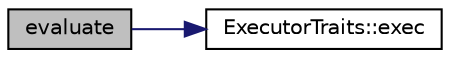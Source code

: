 digraph "evaluate"
{
 // LATEX_PDF_SIZE
  edge [fontname="Helvetica",fontsize="10",labelfontname="Helvetica",labelfontsize="10"];
  node [fontname="Helvetica",fontsize="10",shape=record];
  rankdir="LR";
  Node1 [label="evaluate",height=0.2,width=0.4,color="black", fillcolor="grey75", style="filled", fontcolor="black",tooltip=" "];
  Node1 -> Node2 [color="midnightblue",fontsize="10",style="solid",fontname="Helvetica"];
  Node2 [label="ExecutorTraits::exec",height=0.2,width=0.4,color="black", fillcolor="white", style="filled",URL="$struct_executor_traits.html#a3c7d06e0d25befdb36fed49ea7ed44a0",tooltip=" "];
}
